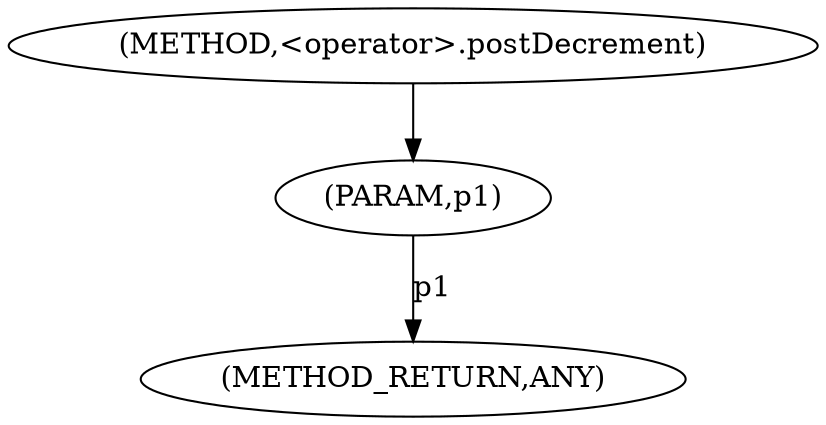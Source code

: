 digraph "&lt;operator&gt;.postDecrement" {  
"930" [label = <(METHOD,&lt;operator&gt;.postDecrement)> ]
"933" [label = <(METHOD_RETURN,ANY)> ]
"931" [label = <(PARAM,p1)> ]
  "931" -> "933"  [ label = "p1"] 
  "930" -> "931" 
}

